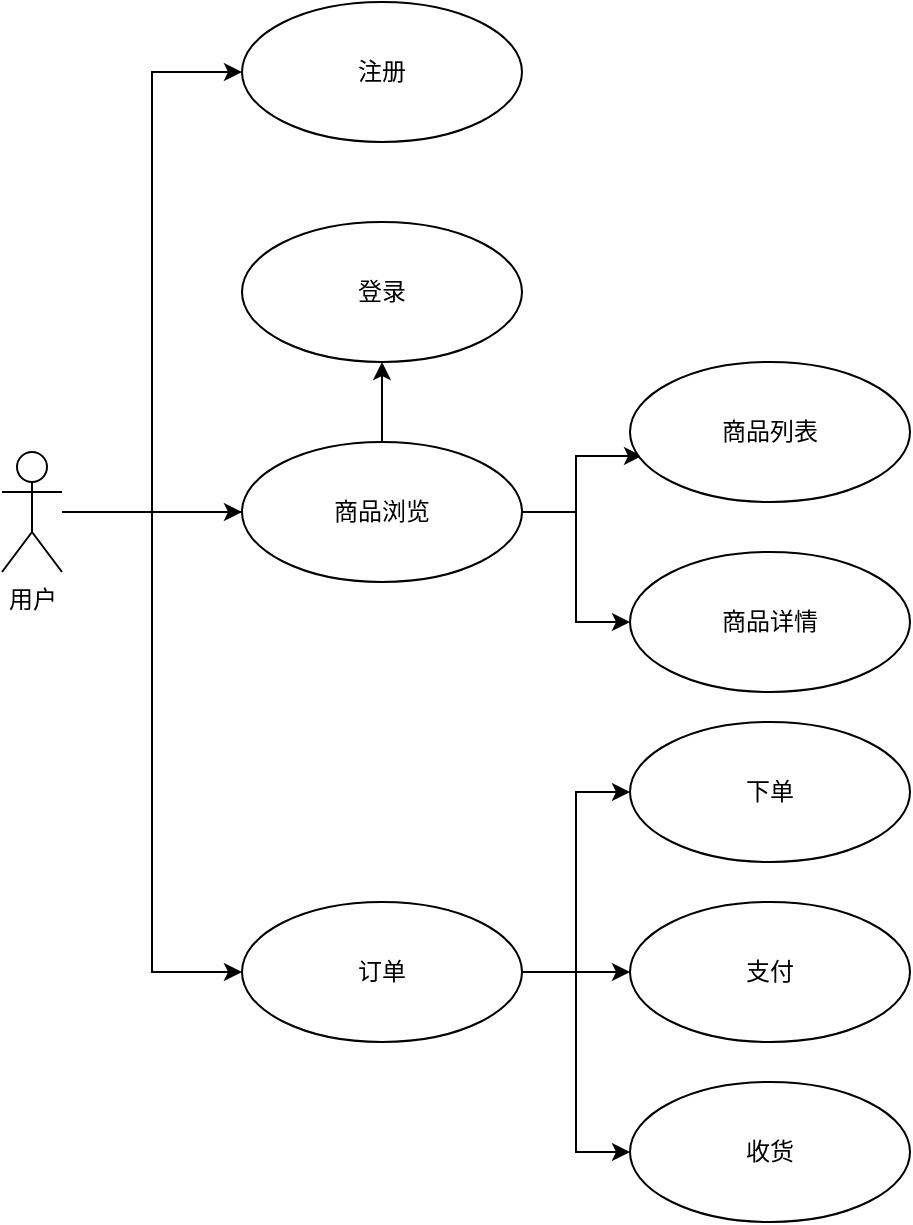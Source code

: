 <mxfile version="14.6.13" type="device"><diagram id="LjSxjR_dBTc69TUUIudG" name="第 1 页"><mxGraphModel dx="1086" dy="806" grid="1" gridSize="10" guides="1" tooltips="1" connect="1" arrows="1" fold="1" page="1" pageScale="1" pageWidth="827" pageHeight="1169" math="0" shadow="0"><root><mxCell id="0"/><mxCell id="1" parent="0"/><mxCell id="hByjb1HBAJ2_nQrR6ML4-6" style="edgeStyle=orthogonalEdgeStyle;rounded=0;orthogonalLoop=1;jettySize=auto;html=1;entryX=0;entryY=0.5;entryDx=0;entryDy=0;" edge="1" parent="1" source="hByjb1HBAJ2_nQrR6ML4-1" target="hByjb1HBAJ2_nQrR6ML4-2"><mxGeometry relative="1" as="geometry"/></mxCell><mxCell id="hByjb1HBAJ2_nQrR6ML4-7" style="edgeStyle=orthogonalEdgeStyle;rounded=0;orthogonalLoop=1;jettySize=auto;html=1;" edge="1" parent="1" source="hByjb1HBAJ2_nQrR6ML4-1" target="hByjb1HBAJ2_nQrR6ML4-3"><mxGeometry relative="1" as="geometry"/></mxCell><mxCell id="hByjb1HBAJ2_nQrR6ML4-8" style="edgeStyle=orthogonalEdgeStyle;rounded=0;orthogonalLoop=1;jettySize=auto;html=1;entryX=0;entryY=0.5;entryDx=0;entryDy=0;" edge="1" parent="1" source="hByjb1HBAJ2_nQrR6ML4-1" target="hByjb1HBAJ2_nQrR6ML4-4"><mxGeometry relative="1" as="geometry"/></mxCell><mxCell id="hByjb1HBAJ2_nQrR6ML4-9" style="edgeStyle=orthogonalEdgeStyle;rounded=0;orthogonalLoop=1;jettySize=auto;html=1;entryX=0;entryY=0.5;entryDx=0;entryDy=0;" edge="1" parent="1" source="hByjb1HBAJ2_nQrR6ML4-1" target="hByjb1HBAJ2_nQrR6ML4-5"><mxGeometry relative="1" as="geometry"/></mxCell><mxCell id="hByjb1HBAJ2_nQrR6ML4-1" value="用户" style="shape=umlActor;verticalLabelPosition=bottom;verticalAlign=top;html=1;" vertex="1" parent="1"><mxGeometry x="100" y="395" width="30" height="60" as="geometry"/></mxCell><mxCell id="hByjb1HBAJ2_nQrR6ML4-2" value="注册" style="ellipse;whiteSpace=wrap;html=1;" vertex="1" parent="1"><mxGeometry x="220" y="170" width="140" height="70" as="geometry"/></mxCell><mxCell id="hByjb1HBAJ2_nQrR6ML4-3" value="登录" style="ellipse;whiteSpace=wrap;html=1;" vertex="1" parent="1"><mxGeometry x="220" y="280" width="140" height="70" as="geometry"/></mxCell><mxCell id="hByjb1HBAJ2_nQrR6ML4-15" style="edgeStyle=orthogonalEdgeStyle;rounded=0;orthogonalLoop=1;jettySize=auto;html=1;entryX=0.043;entryY=0.671;entryDx=0;entryDy=0;entryPerimeter=0;" edge="1" parent="1" source="hByjb1HBAJ2_nQrR6ML4-4" target="hByjb1HBAJ2_nQrR6ML4-10"><mxGeometry relative="1" as="geometry"/></mxCell><mxCell id="hByjb1HBAJ2_nQrR6ML4-16" style="edgeStyle=orthogonalEdgeStyle;rounded=0;orthogonalLoop=1;jettySize=auto;html=1;" edge="1" parent="1" source="hByjb1HBAJ2_nQrR6ML4-4" target="hByjb1HBAJ2_nQrR6ML4-11"><mxGeometry relative="1" as="geometry"/></mxCell><mxCell id="hByjb1HBAJ2_nQrR6ML4-4" value="商品浏览" style="ellipse;whiteSpace=wrap;html=1;" vertex="1" parent="1"><mxGeometry x="220" y="390" width="140" height="70" as="geometry"/></mxCell><mxCell id="hByjb1HBAJ2_nQrR6ML4-19" style="edgeStyle=orthogonalEdgeStyle;rounded=0;orthogonalLoop=1;jettySize=auto;html=1;entryX=0;entryY=0.5;entryDx=0;entryDy=0;" edge="1" parent="1" source="hByjb1HBAJ2_nQrR6ML4-5" target="hByjb1HBAJ2_nQrR6ML4-18"><mxGeometry relative="1" as="geometry"/></mxCell><mxCell id="hByjb1HBAJ2_nQrR6ML4-21" style="edgeStyle=orthogonalEdgeStyle;rounded=0;orthogonalLoop=1;jettySize=auto;html=1;entryX=0;entryY=0.5;entryDx=0;entryDy=0;" edge="1" parent="1" source="hByjb1HBAJ2_nQrR6ML4-5" target="hByjb1HBAJ2_nQrR6ML4-20"><mxGeometry relative="1" as="geometry"/></mxCell><mxCell id="hByjb1HBAJ2_nQrR6ML4-23" style="edgeStyle=orthogonalEdgeStyle;rounded=0;orthogonalLoop=1;jettySize=auto;html=1;entryX=0;entryY=0.5;entryDx=0;entryDy=0;" edge="1" parent="1" source="hByjb1HBAJ2_nQrR6ML4-5" target="hByjb1HBAJ2_nQrR6ML4-22"><mxGeometry relative="1" as="geometry"/></mxCell><mxCell id="hByjb1HBAJ2_nQrR6ML4-5" value="订单" style="ellipse;whiteSpace=wrap;html=1;" vertex="1" parent="1"><mxGeometry x="220" y="620" width="140" height="70" as="geometry"/></mxCell><mxCell id="hByjb1HBAJ2_nQrR6ML4-10" value="商品列表" style="ellipse;whiteSpace=wrap;html=1;" vertex="1" parent="1"><mxGeometry x="414" y="350" width="140" height="70" as="geometry"/></mxCell><mxCell id="hByjb1HBAJ2_nQrR6ML4-11" value="商品详情" style="ellipse;whiteSpace=wrap;html=1;" vertex="1" parent="1"><mxGeometry x="414" y="445" width="140" height="70" as="geometry"/></mxCell><mxCell id="hByjb1HBAJ2_nQrR6ML4-18" value="下单" style="ellipse;whiteSpace=wrap;html=1;" vertex="1" parent="1"><mxGeometry x="414" y="530" width="140" height="70" as="geometry"/></mxCell><mxCell id="hByjb1HBAJ2_nQrR6ML4-20" value="支付" style="ellipse;whiteSpace=wrap;html=1;" vertex="1" parent="1"><mxGeometry x="414" y="620" width="140" height="70" as="geometry"/></mxCell><mxCell id="hByjb1HBAJ2_nQrR6ML4-22" value="收货" style="ellipse;whiteSpace=wrap;html=1;" vertex="1" parent="1"><mxGeometry x="414" y="710" width="140" height="70" as="geometry"/></mxCell></root></mxGraphModel></diagram></mxfile>